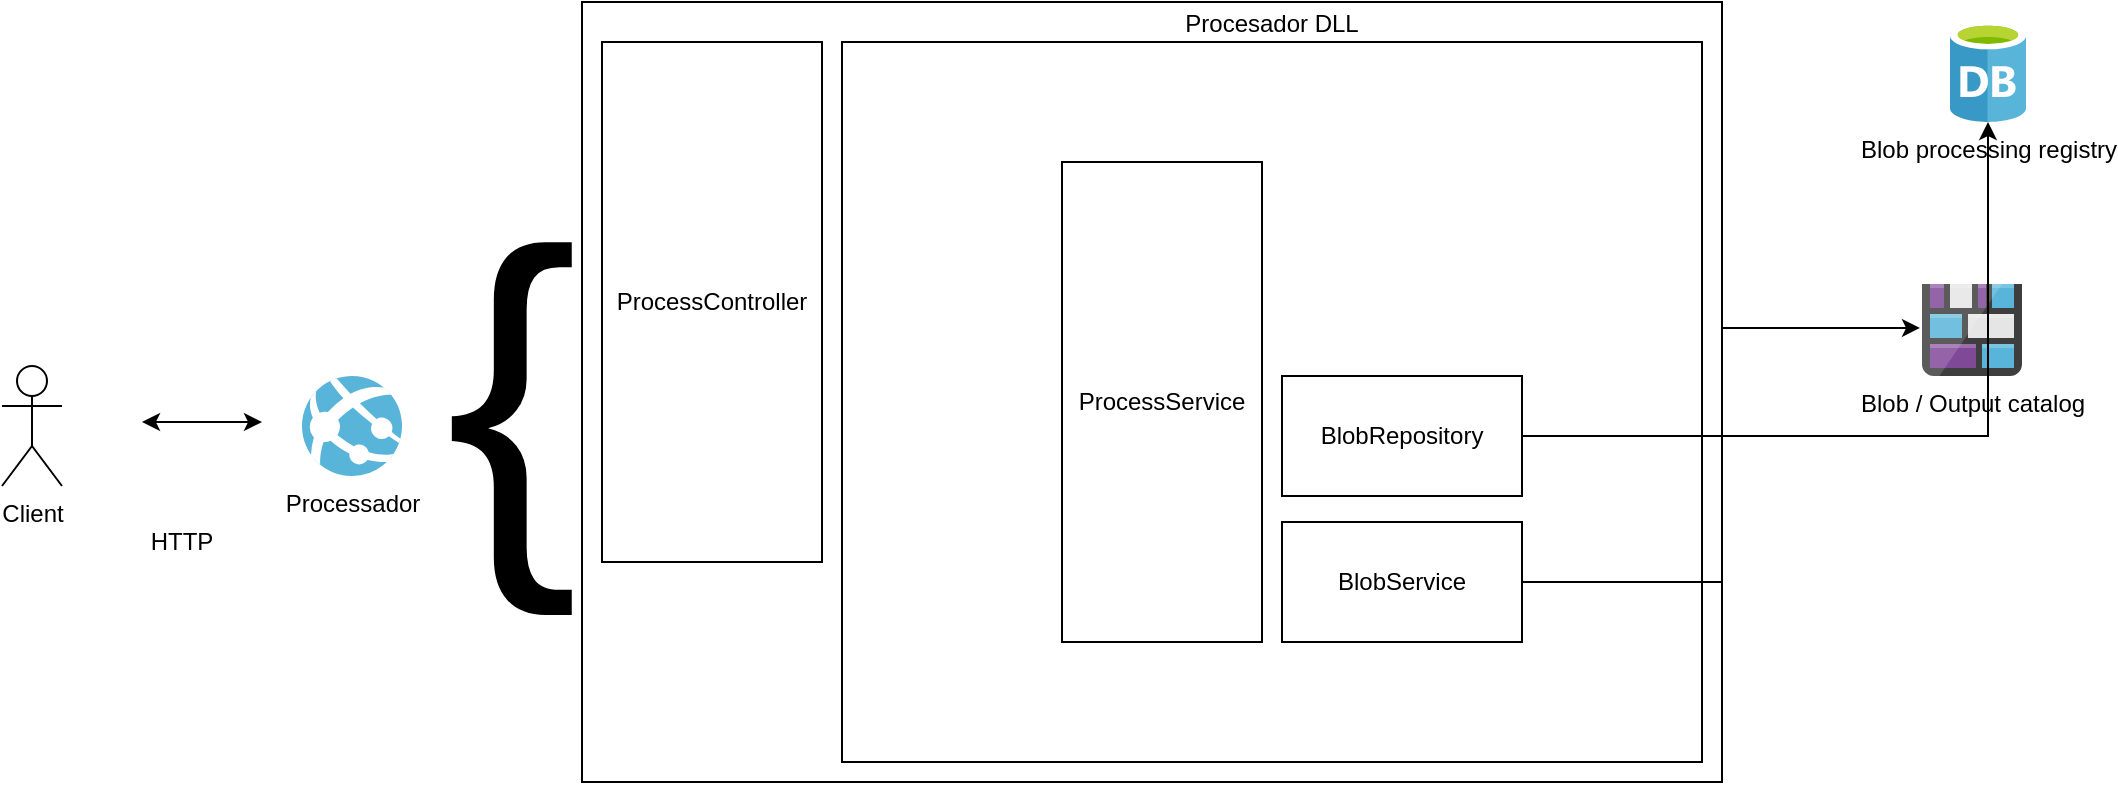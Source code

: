 <mxfile version="13.6.5" type="device"><diagram id="bE6Tort0yaEd69TrKYke" name="Pagina-1"><mxGraphModel dx="1422" dy="794" grid="1" gridSize="10" guides="1" tooltips="1" connect="1" arrows="1" fold="1" page="1" pageScale="1" pageWidth="1169" pageHeight="827" math="0" shadow="0"><root><mxCell id="0"/><mxCell id="1" parent="0"/><mxCell id="inxwTs3qTax7QQ0SQcwJ-5" value="Procesador DLL" style="rounded=0;whiteSpace=wrap;html=1;fillColor=none;" parent="1" vertex="1"><mxGeometry x="350" y="30" width="570" height="390" as="geometry"/></mxCell><mxCell id="SO0_4Fu0wTG76SklFRed-9" value="Procesador DLL" style="rounded=0;whiteSpace=wrap;html=1;labelBackgroundColor=none;fillColor=none;labelPosition=center;verticalLabelPosition=top;align=center;verticalAlign=bottom;" vertex="1" parent="1"><mxGeometry x="480" y="50" width="430" height="360" as="geometry"/></mxCell><mxCell id="inxwTs3qTax7QQ0SQcwJ-1" value="Blob processing registry" style="aspect=fixed;html=1;points=[];align=center;image;fontSize=12;image=img/lib/mscae/Database_General.svg;" parent="1" vertex="1"><mxGeometry x="1034" y="40" width="38" height="50" as="geometry"/></mxCell><mxCell id="inxwTs3qTax7QQ0SQcwJ-2" value="Blob / Output catalog" style="aspect=fixed;html=1;points=[];align=center;image;fontSize=12;image=img/lib/mscae/Blog_Storage.svg;" parent="1" vertex="1"><mxGeometry x="1020" y="171" width="50" height="46" as="geometry"/></mxCell><mxCell id="inxwTs3qTax7QQ0SQcwJ-3" value="Processador" style="aspect=fixed;html=1;points=[];align=center;image;fontSize=12;image=img/lib/mscae/App_Services.svg;" parent="1" vertex="1"><mxGeometry x="210" y="217" width="50" height="50" as="geometry"/></mxCell><mxCell id="inxwTs3qTax7QQ0SQcwJ-6" value="&lt;font style=&quot;font-size: 200px&quot;&gt;{&lt;/font&gt;" style="text;html=1;strokeColor=none;fillColor=none;align=center;verticalAlign=middle;whiteSpace=wrap;rounded=0;" parent="1" vertex="1"><mxGeometry x="280" y="30" width="70" height="390" as="geometry"/></mxCell><mxCell id="inxwTs3qTax7QQ0SQcwJ-8" value="ProcessController" style="rounded=0;whiteSpace=wrap;html=1;fillColor=none;labelBackgroundColor=none;labelBorderColor=none;" parent="1" vertex="1"><mxGeometry x="360" y="50" width="110" height="260" as="geometry"/></mxCell><mxCell id="SO0_4Fu0wTG76SklFRed-5" style="edgeStyle=orthogonalEdgeStyle;rounded=0;orthogonalLoop=1;jettySize=auto;html=1;exitX=1;exitY=0.5;exitDx=0;exitDy=0;entryX=-0.02;entryY=0.478;entryDx=0;entryDy=0;entryPerimeter=0;" edge="1" parent="1" source="SO0_4Fu0wTG76SklFRed-1" target="inxwTs3qTax7QQ0SQcwJ-2"><mxGeometry relative="1" as="geometry"/></mxCell><mxCell id="SO0_4Fu0wTG76SklFRed-1" value="BlobService" style="rounded=0;whiteSpace=wrap;html=1;labelBackgroundColor=none;" vertex="1" parent="1"><mxGeometry x="700" y="290" width="120" height="60" as="geometry"/></mxCell><mxCell id="SO0_4Fu0wTG76SklFRed-4" style="edgeStyle=orthogonalEdgeStyle;rounded=0;orthogonalLoop=1;jettySize=auto;html=1;exitX=1;exitY=0.5;exitDx=0;exitDy=0;" edge="1" parent="1" source="SO0_4Fu0wTG76SklFRed-2" target="inxwTs3qTax7QQ0SQcwJ-1"><mxGeometry relative="1" as="geometry"/></mxCell><mxCell id="SO0_4Fu0wTG76SklFRed-2" value="BlobRepository" style="rounded=0;whiteSpace=wrap;html=1;labelBackgroundColor=none;" vertex="1" parent="1"><mxGeometry x="700" y="217" width="120" height="60" as="geometry"/></mxCell><mxCell id="SO0_4Fu0wTG76SklFRed-3" value="ProcessService" style="rounded=0;whiteSpace=wrap;html=1;labelBackgroundColor=none;" vertex="1" parent="1"><mxGeometry x="590" y="110" width="100" height="240" as="geometry"/></mxCell><mxCell id="SO0_4Fu0wTG76SklFRed-6" value="HTTP" style="text;html=1;strokeColor=none;fillColor=none;align=center;verticalAlign=middle;whiteSpace=wrap;rounded=0;labelBackgroundColor=none;" vertex="1" parent="1"><mxGeometry x="130" y="290" width="40" height="20" as="geometry"/></mxCell><mxCell id="SO0_4Fu0wTG76SklFRed-7" value="" style="endArrow=classic;startArrow=classic;html=1;" edge="1" parent="1"><mxGeometry width="50" height="50" relative="1" as="geometry"><mxPoint x="130" y="240" as="sourcePoint"/><mxPoint x="190" y="240" as="targetPoint"/></mxGeometry></mxCell><mxCell id="SO0_4Fu0wTG76SklFRed-8" value="Client" style="shape=umlActor;verticalLabelPosition=bottom;verticalAlign=top;html=1;outlineConnect=0;labelBackgroundColor=none;" vertex="1" parent="1"><mxGeometry x="60" y="212" width="30" height="60" as="geometry"/></mxCell></root></mxGraphModel></diagram></mxfile>